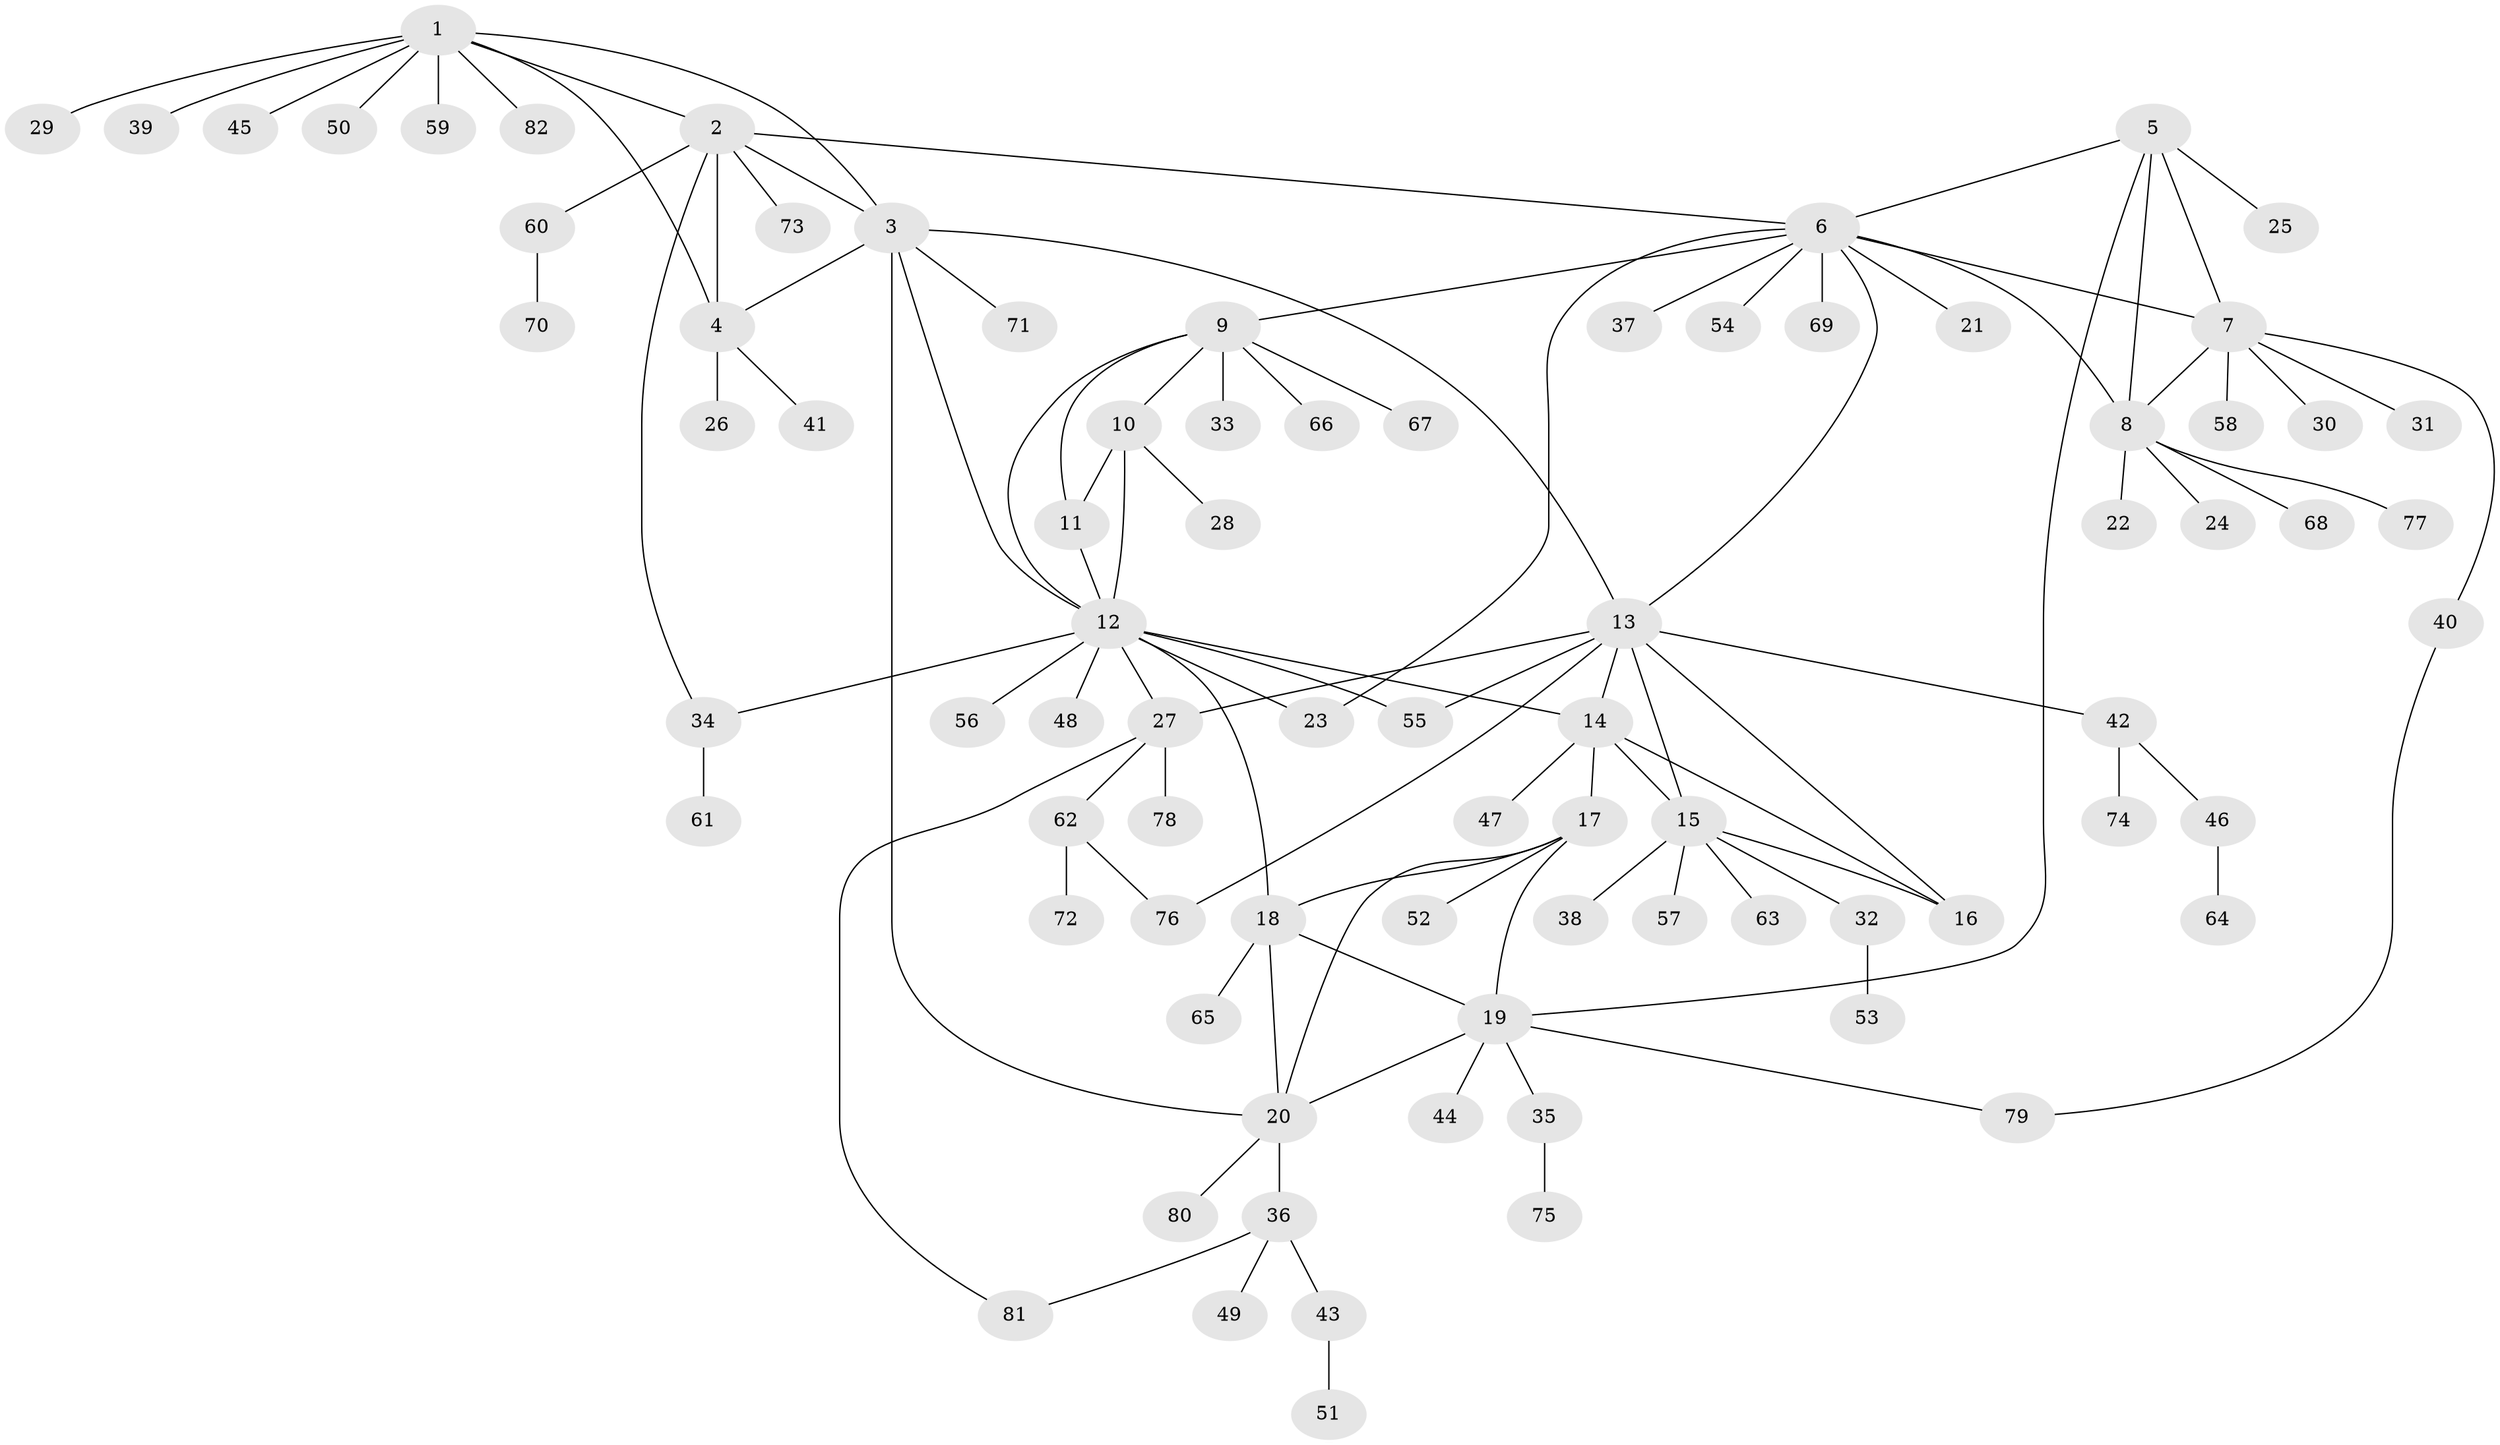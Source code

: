 // coarse degree distribution, {7: 0.04838709677419355, 10: 0.03225806451612903, 3: 0.06451612903225806, 4: 0.03225806451612903, 6: 0.03225806451612903, 5: 0.04838709677419355, 14: 0.016129032258064516, 8: 0.03225806451612903, 1: 0.6129032258064516, 2: 0.08064516129032258}
// Generated by graph-tools (version 1.1) at 2025/24/03/03/25 07:24:15]
// undirected, 82 vertices, 109 edges
graph export_dot {
graph [start="1"]
  node [color=gray90,style=filled];
  1;
  2;
  3;
  4;
  5;
  6;
  7;
  8;
  9;
  10;
  11;
  12;
  13;
  14;
  15;
  16;
  17;
  18;
  19;
  20;
  21;
  22;
  23;
  24;
  25;
  26;
  27;
  28;
  29;
  30;
  31;
  32;
  33;
  34;
  35;
  36;
  37;
  38;
  39;
  40;
  41;
  42;
  43;
  44;
  45;
  46;
  47;
  48;
  49;
  50;
  51;
  52;
  53;
  54;
  55;
  56;
  57;
  58;
  59;
  60;
  61;
  62;
  63;
  64;
  65;
  66;
  67;
  68;
  69;
  70;
  71;
  72;
  73;
  74;
  75;
  76;
  77;
  78;
  79;
  80;
  81;
  82;
  1 -- 2;
  1 -- 3;
  1 -- 4;
  1 -- 29;
  1 -- 39;
  1 -- 45;
  1 -- 50;
  1 -- 59;
  1 -- 82;
  2 -- 3;
  2 -- 4;
  2 -- 6;
  2 -- 34;
  2 -- 60;
  2 -- 73;
  3 -- 4;
  3 -- 12;
  3 -- 13;
  3 -- 20;
  3 -- 71;
  4 -- 26;
  4 -- 41;
  5 -- 6;
  5 -- 7;
  5 -- 8;
  5 -- 19;
  5 -- 25;
  6 -- 7;
  6 -- 8;
  6 -- 9;
  6 -- 13;
  6 -- 21;
  6 -- 23;
  6 -- 37;
  6 -- 54;
  6 -- 69;
  7 -- 8;
  7 -- 30;
  7 -- 31;
  7 -- 40;
  7 -- 58;
  8 -- 22;
  8 -- 24;
  8 -- 68;
  8 -- 77;
  9 -- 10;
  9 -- 11;
  9 -- 12;
  9 -- 33;
  9 -- 66;
  9 -- 67;
  10 -- 11;
  10 -- 12;
  10 -- 28;
  11 -- 12;
  12 -- 14;
  12 -- 18;
  12 -- 23;
  12 -- 27;
  12 -- 34;
  12 -- 48;
  12 -- 55;
  12 -- 56;
  13 -- 14;
  13 -- 15;
  13 -- 16;
  13 -- 27;
  13 -- 42;
  13 -- 55;
  13 -- 76;
  14 -- 15;
  14 -- 16;
  14 -- 17;
  14 -- 47;
  15 -- 16;
  15 -- 32;
  15 -- 38;
  15 -- 57;
  15 -- 63;
  17 -- 18;
  17 -- 19;
  17 -- 20;
  17 -- 52;
  18 -- 19;
  18 -- 20;
  18 -- 65;
  19 -- 20;
  19 -- 35;
  19 -- 44;
  19 -- 79;
  20 -- 36;
  20 -- 80;
  27 -- 62;
  27 -- 78;
  27 -- 81;
  32 -- 53;
  34 -- 61;
  35 -- 75;
  36 -- 43;
  36 -- 49;
  36 -- 81;
  40 -- 79;
  42 -- 46;
  42 -- 74;
  43 -- 51;
  46 -- 64;
  60 -- 70;
  62 -- 72;
  62 -- 76;
}
